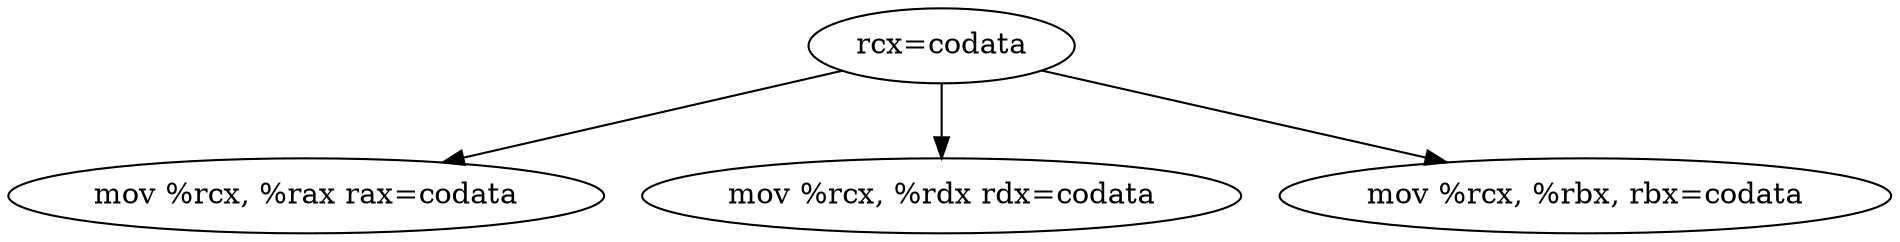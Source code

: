 digraph G {

  "rcx=codata"  -> "mov %rcx, %rax rax=codata";
  "rcx=codata"  -> "mov %rcx, %rdx rdx=codata";
  "rcx=codata"  -> "mov %rcx, %rbx, rbx=codata";

}
